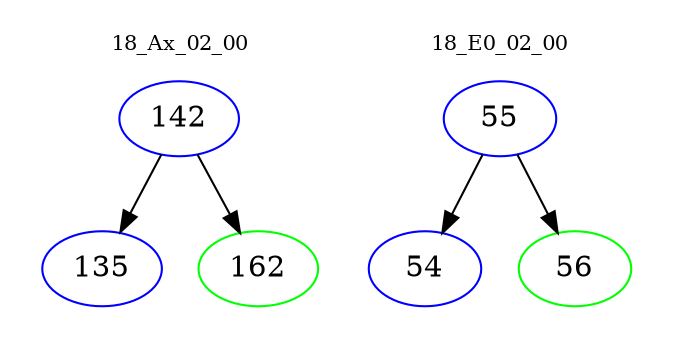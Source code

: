digraph{
subgraph cluster_0 {
color = white
label = "18_Ax_02_00";
fontsize=10;
T0_142 [label="142", color="blue"]
T0_142 -> T0_135 [color="black"]
T0_135 [label="135", color="blue"]
T0_142 -> T0_162 [color="black"]
T0_162 [label="162", color="green"]
}
subgraph cluster_1 {
color = white
label = "18_E0_02_00";
fontsize=10;
T1_55 [label="55", color="blue"]
T1_55 -> T1_54 [color="black"]
T1_54 [label="54", color="blue"]
T1_55 -> T1_56 [color="black"]
T1_56 [label="56", color="green"]
}
}
